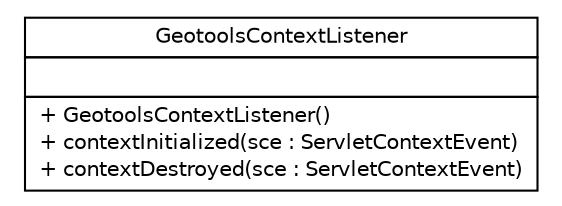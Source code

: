 #!/usr/local/bin/dot
#
# Class diagram 
# Generated by UMLGraph version R5_6-24-gf6e263 (http://www.umlgraph.org/)
#

digraph G {
	edge [fontname="Helvetica",fontsize=10,labelfontname="Helvetica",labelfontsize=10];
	node [fontname="Helvetica",fontsize=10,shape=plaintext];
	nodesep=0.25;
	ranksep=0.5;
	// nl.b3p.brmo.web.geotools.GeotoolsContextListener
	c38 [label=<<table title="nl.b3p.brmo.web.geotools.GeotoolsContextListener" border="0" cellborder="1" cellspacing="0" cellpadding="2" port="p" href="./GeotoolsContextListener.html">
		<tr><td><table border="0" cellspacing="0" cellpadding="1">
<tr><td align="center" balign="center"> GeotoolsContextListener </td></tr>
		</table></td></tr>
		<tr><td><table border="0" cellspacing="0" cellpadding="1">
<tr><td align="left" balign="left">  </td></tr>
		</table></td></tr>
		<tr><td><table border="0" cellspacing="0" cellpadding="1">
<tr><td align="left" balign="left"> + GeotoolsContextListener() </td></tr>
<tr><td align="left" balign="left"> + contextInitialized(sce : ServletContextEvent) </td></tr>
<tr><td align="left" balign="left"> + contextDestroyed(sce : ServletContextEvent) </td></tr>
		</table></td></tr>
		</table>>, URL="./GeotoolsContextListener.html", fontname="Helvetica", fontcolor="black", fontsize=10.0];
}

